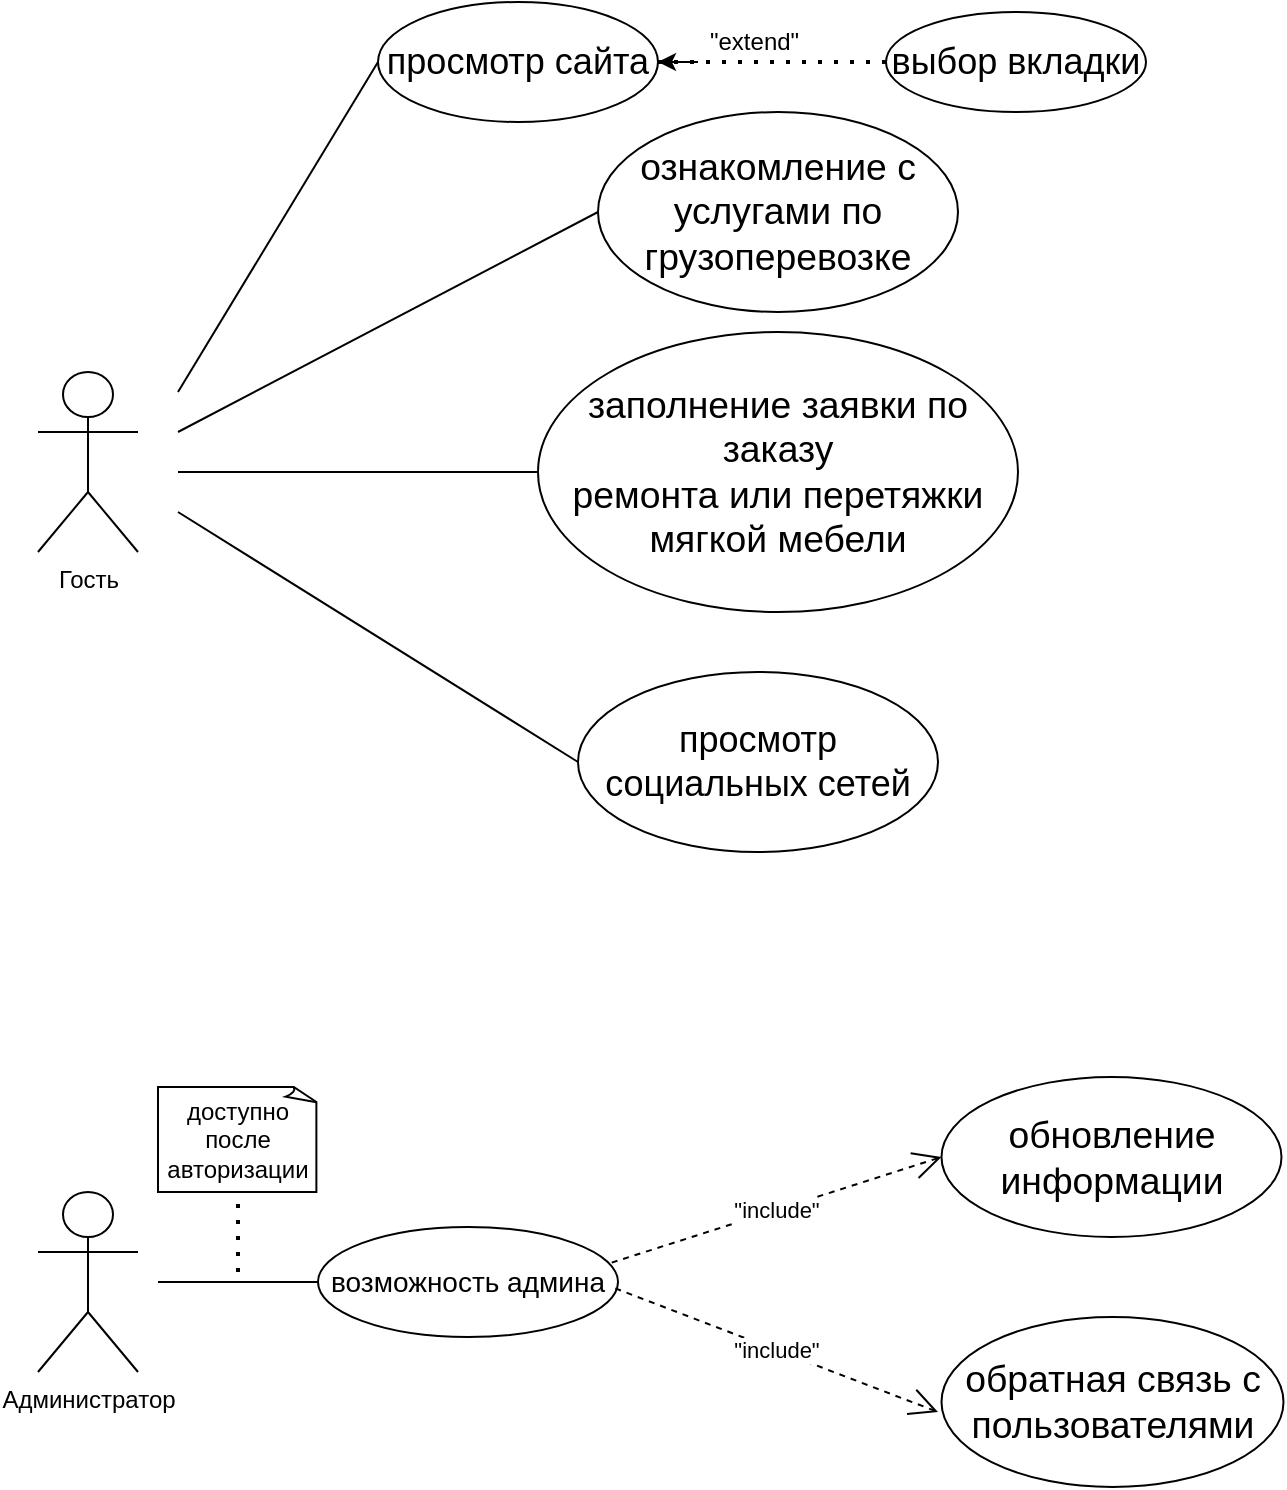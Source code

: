 <mxfile version="25.0.3">
  <diagram name="Страница — 1" id="T-XqNkhwrVy5g0OvHmIU">
    <mxGraphModel dx="1023" dy="549" grid="1" gridSize="10" guides="1" tooltips="1" connect="1" arrows="1" fold="1" page="1" pageScale="1" pageWidth="827" pageHeight="1169" math="0" shadow="0">
      <root>
        <mxCell id="0" />
        <mxCell id="1" parent="0" />
        <mxCell id="2RA7lwySdh1l20LelSfn-1" value="Гость" style="shape=umlActor;verticalLabelPosition=bottom;verticalAlign=top;html=1;outlineConnect=0;" parent="1" vertex="1">
          <mxGeometry x="70" y="190" width="50" height="90" as="geometry" />
        </mxCell>
        <mxCell id="2RA7lwySdh1l20LelSfn-2" value="Администратор" style="shape=umlActor;verticalLabelPosition=bottom;verticalAlign=top;html=1;outlineConnect=0;" parent="1" vertex="1">
          <mxGeometry x="70" y="600" width="50" height="90" as="geometry" />
        </mxCell>
        <mxCell id="2RA7lwySdh1l20LelSfn-3" value="&lt;font style=&quot;font-size: 18px;&quot;&gt;просмотр сайта&lt;/font&gt;" style="ellipse;whiteSpace=wrap;html=1;" parent="1" vertex="1">
          <mxGeometry x="240" y="5" width="140" height="60" as="geometry" />
        </mxCell>
        <mxCell id="2RA7lwySdh1l20LelSfn-5" value="&lt;span style=&quot;font-size:14.0pt;font-family:&lt;br/&gt;&amp;quot;Times New Roman&amp;quot;,serif;mso-fareast-font-family:Calibri;mso-ansi-language:#0C00;&lt;br/&gt;mso-fareast-language:EN-US;mso-bidi-language:AR-SA&quot; lang=&quot;ru-BY&quot;&gt;ознакомление с услугами по&lt;br/&gt;грузоперевозке&lt;/span&gt;" style="ellipse;whiteSpace=wrap;html=1;" parent="1" vertex="1">
          <mxGeometry x="350" y="60" width="180" height="100" as="geometry" />
        </mxCell>
        <mxCell id="2RA7lwySdh1l20LelSfn-7" value="&lt;span style=&quot;font-size:14.0pt;font-family:&lt;br/&gt;&amp;quot;Times New Roman&amp;quot;,serif;mso-fareast-font-family:Calibri;mso-ansi-language:#0C00;&lt;br/&gt;mso-fareast-language:EN-US;mso-bidi-language:AR-SA&quot; lang=&quot;ru-BY&quot;&gt;заполнение заявки по заказу&lt;br&gt;ремонта или перетяжки мягкой мебели&lt;/span&gt;" style="ellipse;whiteSpace=wrap;html=1;" parent="1" vertex="1">
          <mxGeometry x="320" y="170" width="240" height="140" as="geometry" />
        </mxCell>
        <mxCell id="2RA7lwySdh1l20LelSfn-9" value="&lt;span style=&quot;font-size:14.0pt;font-family:&lt;br/&gt;&amp;quot;Times New Roman&amp;quot;,serif;mso-fareast-font-family:Calibri;mso-ansi-language:#0C00;&lt;br/&gt;mso-fareast-language:EN-US;mso-bidi-language:AR-SA&quot; lang=&quot;ru-BY&quot;&gt;обновление информации&lt;/span&gt;" style="ellipse;whiteSpace=wrap;html=1;" parent="1" vertex="1">
          <mxGeometry x="521.75" y="542.5" width="170" height="80" as="geometry" />
        </mxCell>
        <mxCell id="2RA7lwySdh1l20LelSfn-10" value="&lt;span style=&quot;font-size:14.0pt;font-family:&lt;br/&gt;&amp;quot;Times New Roman&amp;quot;,serif;mso-fareast-font-family:Calibri;mso-ansi-language:#0C00;&lt;br/&gt;mso-fareast-language:EN-US;mso-bidi-language:AR-SA&quot; lang=&quot;ru-BY&quot;&gt;обратная связь с&lt;br/&gt;пользователями&lt;/span&gt;" style="ellipse;whiteSpace=wrap;html=1;" parent="1" vertex="1">
          <mxGeometry x="521.75" y="662.5" width="171" height="85" as="geometry" />
        </mxCell>
        <mxCell id="2RA7lwySdh1l20LelSfn-11" value="" style="endArrow=none;html=1;rounded=0;entryX=0;entryY=0.5;entryDx=0;entryDy=0;" parent="1" target="2RA7lwySdh1l20LelSfn-3" edge="1">
          <mxGeometry width="50" height="50" relative="1" as="geometry">
            <mxPoint x="140" y="200" as="sourcePoint" />
            <mxPoint x="470" y="470" as="targetPoint" />
          </mxGeometry>
        </mxCell>
        <mxCell id="2RA7lwySdh1l20LelSfn-13" value="" style="endArrow=none;html=1;rounded=0;entryX=0;entryY=0.5;entryDx=0;entryDy=0;" parent="1" target="2RA7lwySdh1l20LelSfn-7" edge="1">
          <mxGeometry width="50" height="50" relative="1" as="geometry">
            <mxPoint x="140" y="240" as="sourcePoint" />
            <mxPoint x="470" y="470" as="targetPoint" />
          </mxGeometry>
        </mxCell>
        <mxCell id="2RA7lwySdh1l20LelSfn-17" value="&lt;font style=&quot;font-size: 18px;&quot;&gt;выбор вкладки&lt;/font&gt;" style="ellipse;whiteSpace=wrap;html=1;" parent="1" vertex="1">
          <mxGeometry x="494" y="10" width="130" height="50" as="geometry" />
        </mxCell>
        <mxCell id="2RA7lwySdh1l20LelSfn-18" value="" style="endArrow=none;dashed=1;html=1;dashPattern=1 3;strokeWidth=2;rounded=0;entryX=1;entryY=0.5;entryDx=0;entryDy=0;exitX=0;exitY=0.5;exitDx=0;exitDy=0;" parent="1" source="2RA7lwySdh1l20LelSfn-17" target="2RA7lwySdh1l20LelSfn-3" edge="1">
          <mxGeometry width="50" height="50" relative="1" as="geometry">
            <mxPoint x="420" y="380" as="sourcePoint" />
            <mxPoint x="470" y="330" as="targetPoint" />
          </mxGeometry>
        </mxCell>
        <mxCell id="2RA7lwySdh1l20LelSfn-19" value="&quot;extend&quot;" style="text;strokeColor=none;fillColor=none;align=left;verticalAlign=middle;spacingLeft=4;spacingRight=4;overflow=hidden;points=[[0,0.5],[1,0.5]];portConstraint=eastwest;rotatable=0;whiteSpace=wrap;html=1;" parent="1" vertex="1">
          <mxGeometry x="400" y="10" width="80" height="30" as="geometry" />
        </mxCell>
        <mxCell id="2RA7lwySdh1l20LelSfn-20" value="" style="endArrow=classic;html=1;rounded=0;entryX=1;entryY=0.5;entryDx=0;entryDy=0;" parent="1" target="2RA7lwySdh1l20LelSfn-3" edge="1">
          <mxGeometry width="50" height="50" relative="1" as="geometry">
            <mxPoint x="400" y="35" as="sourcePoint" />
            <mxPoint x="470" y="330" as="targetPoint" />
            <Array as="points">
              <mxPoint x="390" y="35" />
            </Array>
          </mxGeometry>
        </mxCell>
        <mxCell id="2RA7lwySdh1l20LelSfn-21" value="&lt;font style=&quot;font-size: 18px;&quot;&gt;просмотр социальных сетей&lt;/font&gt;" style="ellipse;whiteSpace=wrap;html=1;" parent="1" vertex="1">
          <mxGeometry x="340" y="340" width="180" height="90" as="geometry" />
        </mxCell>
        <mxCell id="2RA7lwySdh1l20LelSfn-22" value="" style="endArrow=none;html=1;rounded=0;exitX=0;exitY=0.5;exitDx=0;exitDy=0;" parent="1" source="2RA7lwySdh1l20LelSfn-21" edge="1">
          <mxGeometry width="50" height="50" relative="1" as="geometry">
            <mxPoint x="420" y="370" as="sourcePoint" />
            <mxPoint x="140" y="260" as="targetPoint" />
          </mxGeometry>
        </mxCell>
        <mxCell id="2RA7lwySdh1l20LelSfn-25" value="&lt;span style=&quot;font-size: 14px;&quot;&gt;возможность админа&lt;/span&gt;" style="ellipse;whiteSpace=wrap;html=1;" parent="1" vertex="1">
          <mxGeometry x="210" y="617.5" width="150" height="55" as="geometry" />
        </mxCell>
        <mxCell id="2RA7lwySdh1l20LelSfn-26" value="" style="endArrow=none;html=1;rounded=0;entryX=0;entryY=0.5;entryDx=0;entryDy=0;" parent="1" target="2RA7lwySdh1l20LelSfn-25" edge="1">
          <mxGeometry width="50" height="50" relative="1" as="geometry">
            <mxPoint x="130" y="645" as="sourcePoint" />
            <mxPoint x="470" y="400" as="targetPoint" />
          </mxGeometry>
        </mxCell>
        <mxCell id="2RA7lwySdh1l20LelSfn-27" value="доступно после авторизации" style="whiteSpace=wrap;html=1;shape=mxgraph.basic.document" parent="1" vertex="1">
          <mxGeometry x="130" y="547.5" width="80" height="52.5" as="geometry" />
        </mxCell>
        <mxCell id="2RA7lwySdh1l20LelSfn-28" value="" style="endArrow=none;dashed=1;html=1;dashPattern=1 3;strokeWidth=2;rounded=0;entryX=0.5;entryY=1;entryDx=0;entryDy=0;entryPerimeter=0;" parent="1" target="2RA7lwySdh1l20LelSfn-27" edge="1">
          <mxGeometry width="50" height="50" relative="1" as="geometry">
            <mxPoint x="170" y="640" as="sourcePoint" />
            <mxPoint x="170" y="450" as="targetPoint" />
          </mxGeometry>
        </mxCell>
        <mxCell id="2RA7lwySdh1l20LelSfn-38" value="&quot;include&quot;" style="endArrow=open;endSize=12;dashed=1;html=1;rounded=0;entryX=0;entryY=0.5;entryDx=0;entryDy=0;exitX=0.979;exitY=0.324;exitDx=0;exitDy=0;exitPerimeter=0;" parent="1" source="2RA7lwySdh1l20LelSfn-25" target="2RA7lwySdh1l20LelSfn-9" edge="1">
          <mxGeometry width="160" relative="1" as="geometry">
            <mxPoint x="220" y="680" as="sourcePoint" />
            <mxPoint x="480" y="650" as="targetPoint" />
          </mxGeometry>
        </mxCell>
        <mxCell id="2RA7lwySdh1l20LelSfn-39" value="&quot;include&quot;" style="endArrow=open;endSize=12;dashed=1;html=1;rounded=0;exitX=0.991;exitY=0.558;exitDx=0;exitDy=0;exitPerimeter=0;" parent="1" source="2RA7lwySdh1l20LelSfn-25" edge="1">
          <mxGeometry width="160" relative="1" as="geometry">
            <mxPoint x="367" y="645" as="sourcePoint" />
            <mxPoint x="520" y="710" as="targetPoint" />
          </mxGeometry>
        </mxCell>
        <mxCell id="impjCShHj5ZyJrzxfs3v-1" value="" style="endArrow=none;html=1;rounded=0;entryX=0;entryY=0.5;entryDx=0;entryDy=0;" edge="1" parent="1" target="2RA7lwySdh1l20LelSfn-5">
          <mxGeometry width="50" height="50" relative="1" as="geometry">
            <mxPoint x="140" y="220" as="sourcePoint" />
            <mxPoint x="379.5" y="170" as="targetPoint" />
          </mxGeometry>
        </mxCell>
      </root>
    </mxGraphModel>
  </diagram>
</mxfile>
